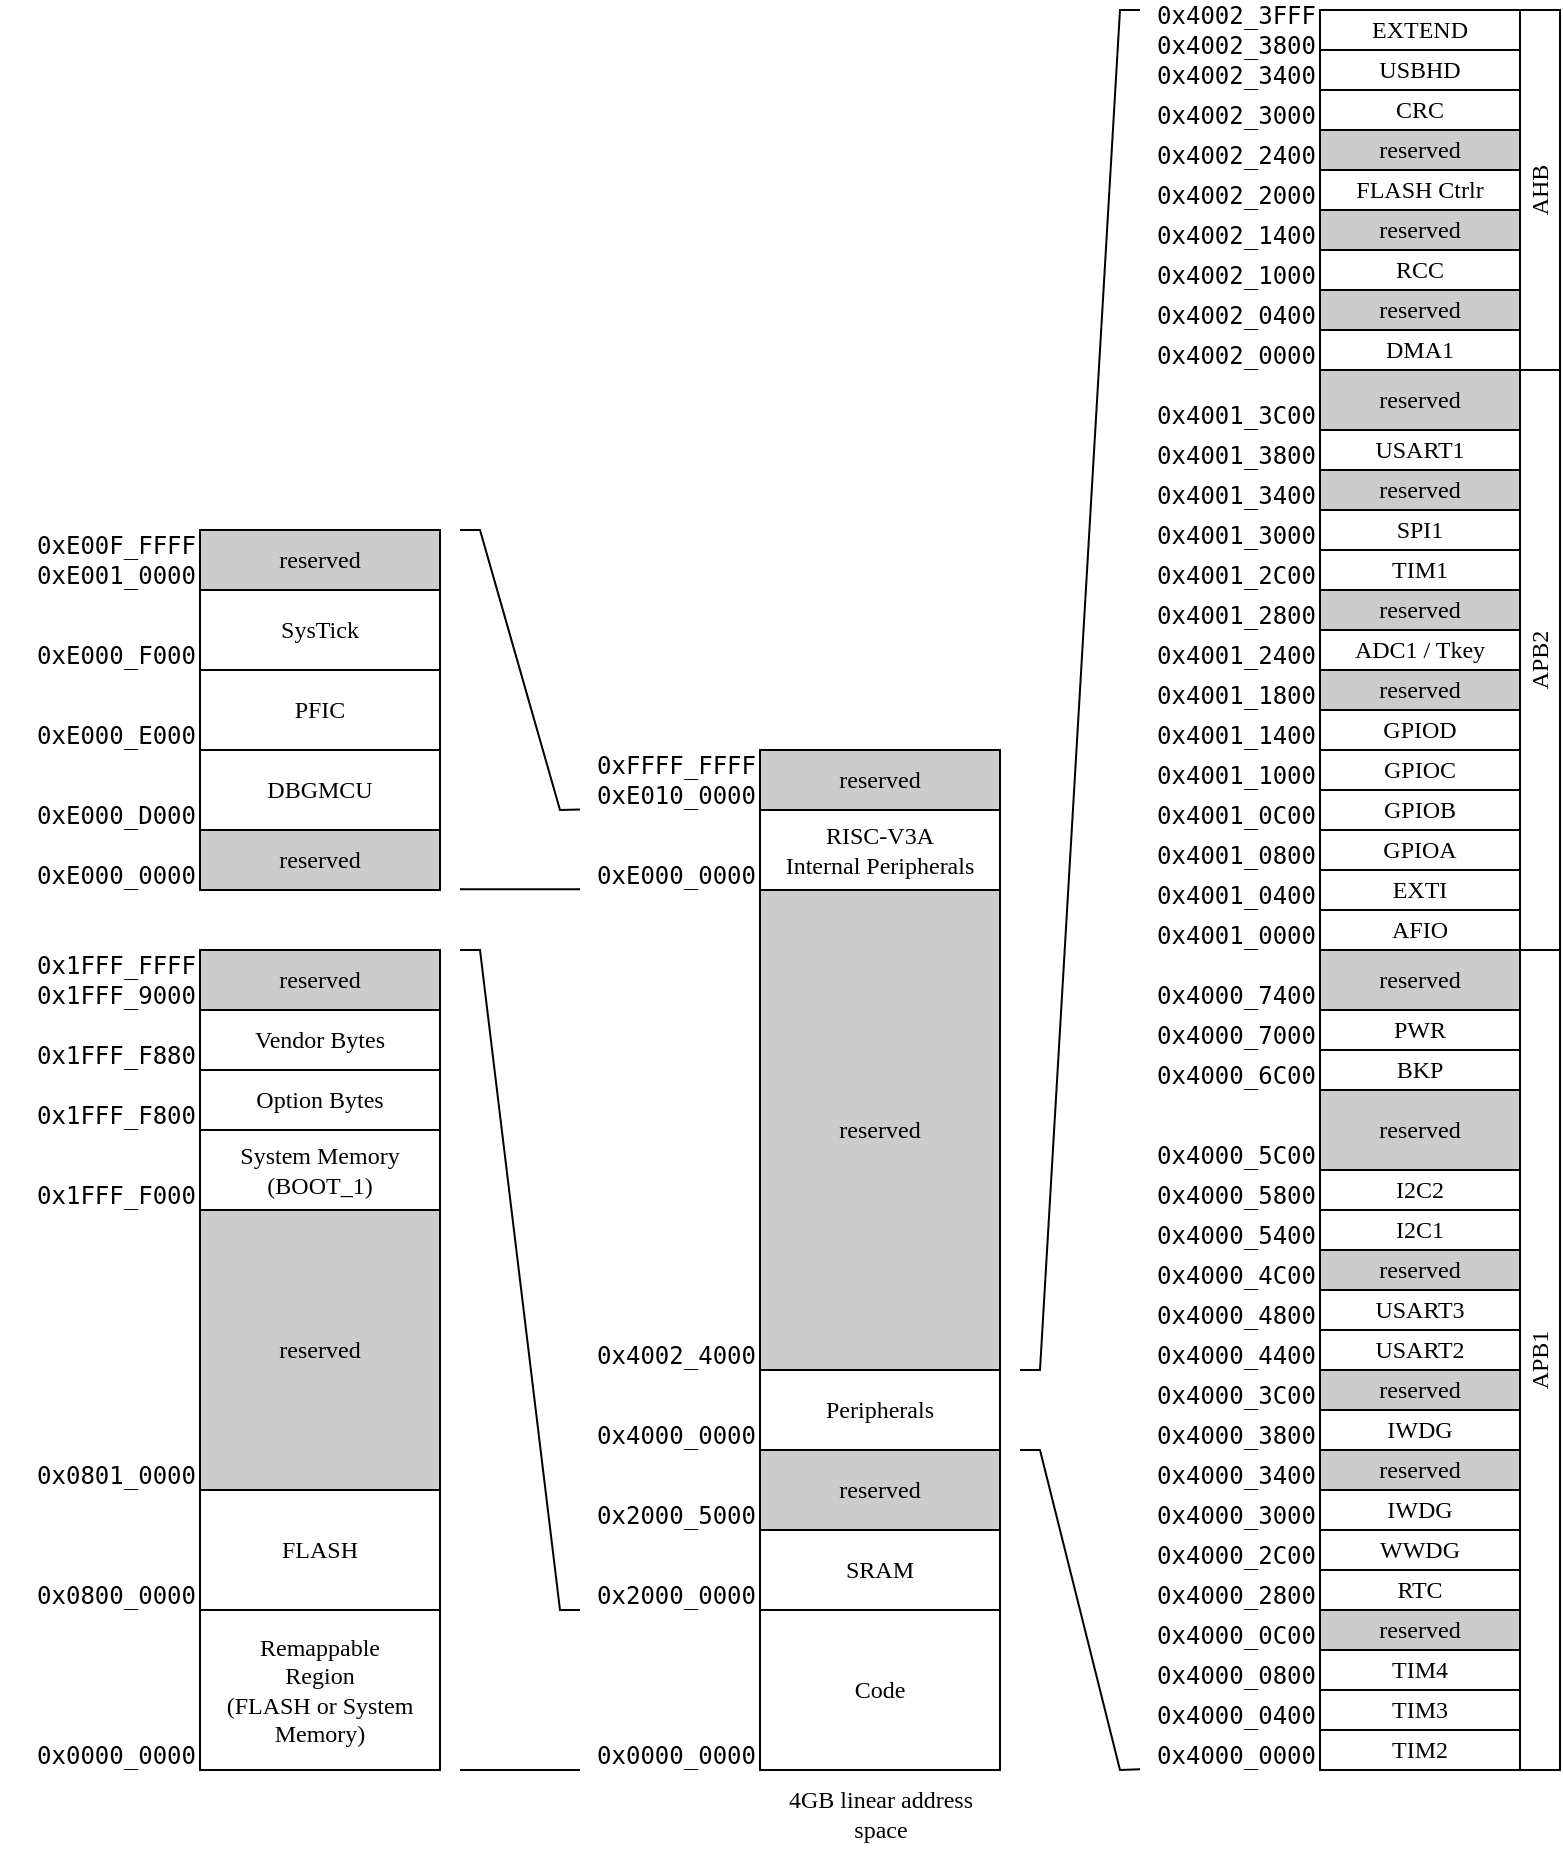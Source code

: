 <mxfile compressed="false" version="17.1.2" type="device">
  <diagram id="SYPWtV9bNcKgo8xNqcsR" name="Page-1">
    <mxGraphModel dx="981" dy="545" grid="1" gridSize="10" guides="1" tooltips="1" connect="1" arrows="1" fold="1" page="0" pageScale="1" pageWidth="850" pageHeight="1100" math="0" shadow="0">
      <root>
        <mxCell id="0" />
        <mxCell id="1" parent="0" />
        <mxCell id="Mu6dHf-Hsa63I0ykZmbI-1" value="Code" style="rounded=0;whiteSpace=wrap;html=1;fontFamily=sans-serif;" parent="1" vertex="1">
          <mxGeometry x="400" y="880" width="120" height="80" as="geometry" />
        </mxCell>
        <mxCell id="Mu6dHf-Hsa63I0ykZmbI-2" value="0x0000_0000" style="text;html=1;align=right;verticalAlign=bottom;resizable=0;points=[];autosize=1;strokeColor=none;fillColor=none;spacing=0;spacingRight=3;fontFamily=monospace;" parent="1" vertex="1">
          <mxGeometry x="300" y="940" width="100" height="20" as="geometry" />
        </mxCell>
        <mxCell id="Mu6dHf-Hsa63I0ykZmbI-3" value="0x2000_0000" style="text;html=1;align=right;verticalAlign=bottom;resizable=0;points=[];autosize=1;strokeColor=none;fillColor=none;spacing=0;spacingRight=3;fontFamily=monospace;" parent="1" vertex="1">
          <mxGeometry x="300" y="860" width="100" height="20" as="geometry" />
        </mxCell>
        <mxCell id="Mu6dHf-Hsa63I0ykZmbI-4" value="SRAM" style="rounded=0;whiteSpace=wrap;html=1;fontFamily=sans-serif;" parent="1" vertex="1">
          <mxGeometry x="400" y="840" width="120" height="40" as="geometry" />
        </mxCell>
        <mxCell id="Mu6dHf-Hsa63I0ykZmbI-6" value="reserved" style="rounded=0;whiteSpace=wrap;html=1;fillColor=#CCCCCC;fontFamily=sans-serif;" parent="1" vertex="1">
          <mxGeometry x="400" y="800" width="120" height="40" as="geometry" />
        </mxCell>
        <mxCell id="Mu6dHf-Hsa63I0ykZmbI-142" value="" style="edgeStyle=orthogonalEdgeStyle;rounded=0;orthogonalLoop=1;jettySize=auto;html=1;fontFamily=monospace;" parent="1" source="Mu6dHf-Hsa63I0ykZmbI-7" target="Mu6dHf-Hsa63I0ykZmbI-9" edge="1">
          <mxGeometry relative="1" as="geometry" />
        </mxCell>
        <mxCell id="Mu6dHf-Hsa63I0ykZmbI-7" value="Peripherals" style="rounded=0;whiteSpace=wrap;html=1;fontFamily=sans-serif;" parent="1" vertex="1">
          <mxGeometry x="400" y="760" width="120" height="40" as="geometry" />
        </mxCell>
        <mxCell id="Mu6dHf-Hsa63I0ykZmbI-8" value="0x4000_0000" style="text;html=1;align=right;verticalAlign=bottom;resizable=0;points=[];autosize=1;strokeColor=none;fillColor=none;spacing=0;spacingRight=3;fontFamily=monospace;" parent="1" vertex="1">
          <mxGeometry x="300" y="780" width="100" height="20" as="geometry" />
        </mxCell>
        <mxCell id="Mu6dHf-Hsa63I0ykZmbI-9" value="reserved" style="rounded=0;whiteSpace=wrap;html=1;fillColor=#CCCCCC;fontFamily=sans-serif;" parent="1" vertex="1">
          <mxGeometry x="400" y="520" width="120" height="240" as="geometry" />
        </mxCell>
        <mxCell id="Mu6dHf-Hsa63I0ykZmbI-10" value="&lt;div&gt;RISC-V3A&lt;/div&gt;&lt;div&gt;Internal Peripherals&lt;br&gt;&lt;/div&gt;" style="rounded=0;whiteSpace=wrap;html=1;fontFamily=sans-serif;" parent="1" vertex="1">
          <mxGeometry x="400" y="480" width="120" height="40" as="geometry" />
        </mxCell>
        <mxCell id="Mu6dHf-Hsa63I0ykZmbI-11" value="reserved" style="rounded=0;whiteSpace=wrap;html=1;fillColor=#CCCCCC;fontFamily=sans-serif;" parent="1" vertex="1">
          <mxGeometry x="400" y="450" width="120" height="30" as="geometry" />
        </mxCell>
        <mxCell id="Mu6dHf-Hsa63I0ykZmbI-12" value="0x2000_5000" style="text;html=1;align=right;verticalAlign=bottom;resizable=0;points=[];autosize=1;strokeColor=none;fillColor=none;spacing=0;spacingRight=3;fontFamily=monospace;" parent="1" vertex="1">
          <mxGeometry x="300" y="820" width="100" height="20" as="geometry" />
        </mxCell>
        <mxCell id="Mu6dHf-Hsa63I0ykZmbI-13" value="0x4002_4000" style="text;html=1;align=right;verticalAlign=bottom;resizable=0;points=[];autosize=1;strokeColor=none;fillColor=none;spacing=0;spacingRight=3;fontFamily=monospace;" parent="1" vertex="1">
          <mxGeometry x="300" y="740" width="100" height="20" as="geometry" />
        </mxCell>
        <mxCell id="Mu6dHf-Hsa63I0ykZmbI-14" value="0xE000_0000" style="text;html=1;align=right;verticalAlign=bottom;resizable=0;points=[];autosize=1;strokeColor=none;fillColor=none;spacing=0;spacingRight=3;fontFamily=monospace;" parent="1" vertex="1">
          <mxGeometry x="300" y="500" width="100" height="20" as="geometry" />
        </mxCell>
        <mxCell id="Mu6dHf-Hsa63I0ykZmbI-15" value="&lt;div&gt;0xFFFF_FFFF&lt;/div&gt;&lt;div&gt;0xE010_0000&lt;/div&gt;" style="text;html=1;align=right;verticalAlign=bottom;resizable=0;points=[];autosize=1;strokeColor=none;fillColor=none;spacing=0;spacingRight=3;fontFamily=monospace;" parent="1" vertex="1">
          <mxGeometry x="300" y="450" width="100" height="30" as="geometry" />
        </mxCell>
        <mxCell id="Mu6dHf-Hsa63I0ykZmbI-17" value="&lt;div&gt;4GB linear address&lt;/div&gt;&lt;div&gt;space&lt;br&gt;&lt;/div&gt;" style="text;html=1;align=center;verticalAlign=middle;resizable=0;points=[];autosize=1;strokeColor=none;fillColor=none;spacingTop=3;fontFamily=sans-serif;" parent="1" vertex="1">
          <mxGeometry x="400" y="960" width="120" height="40" as="geometry" />
        </mxCell>
        <mxCell id="Mu6dHf-Hsa63I0ykZmbI-18" value="&lt;div&gt;Remappable&lt;br&gt;&lt;/div&gt;&lt;div&gt;Region&lt;br&gt;&lt;/div&gt;&lt;div&gt;(FLASH or System Memory)&lt;br&gt;&lt;/div&gt;" style="rounded=0;whiteSpace=wrap;html=1;fontFamily=sans-serif;" parent="1" vertex="1">
          <mxGeometry x="120" y="880" width="120" height="80" as="geometry" />
        </mxCell>
        <mxCell id="Mu6dHf-Hsa63I0ykZmbI-19" value="0x0000_0000" style="text;html=1;align=right;verticalAlign=bottom;resizable=0;points=[];autosize=1;strokeColor=none;fillColor=none;spacing=0;spacingRight=3;fontFamily=monospace;" parent="1" vertex="1">
          <mxGeometry x="20" y="940" width="100" height="20" as="geometry" />
        </mxCell>
        <mxCell id="Mu6dHf-Hsa63I0ykZmbI-20" value="" style="endArrow=none;html=1;rounded=0;fontFamily=sans-serif;" parent="1" edge="1">
          <mxGeometry width="50" height="50" relative="1" as="geometry">
            <mxPoint x="250" y="960" as="sourcePoint" />
            <mxPoint x="310" y="960" as="targetPoint" />
          </mxGeometry>
        </mxCell>
        <mxCell id="Mu6dHf-Hsa63I0ykZmbI-21" value="" style="endArrow=none;html=1;rounded=0;fontFamily=sans-serif;" parent="1" edge="1">
          <mxGeometry width="50" height="50" relative="1" as="geometry">
            <mxPoint x="250" y="550" as="sourcePoint" />
            <mxPoint x="310" y="880" as="targetPoint" />
            <Array as="points">
              <mxPoint x="260" y="550" />
              <mxPoint x="300" y="880" />
            </Array>
          </mxGeometry>
        </mxCell>
        <mxCell id="Mu6dHf-Hsa63I0ykZmbI-22" value="FLASH" style="rounded=0;whiteSpace=wrap;html=1;fontFamily=sans-serif;" parent="1" vertex="1">
          <mxGeometry x="120" y="820" width="120" height="60" as="geometry" />
        </mxCell>
        <mxCell id="Mu6dHf-Hsa63I0ykZmbI-23" value="0x0800_0000" style="text;html=1;align=right;verticalAlign=bottom;resizable=0;points=[];autosize=1;strokeColor=none;fillColor=none;spacing=0;spacingRight=3;fontFamily=monospace;" parent="1" vertex="1">
          <mxGeometry x="20" y="860" width="100" height="20" as="geometry" />
        </mxCell>
        <mxCell id="Mu6dHf-Hsa63I0ykZmbI-24" value="0x0801_0000" style="text;html=1;align=right;verticalAlign=bottom;resizable=0;points=[];autosize=1;strokeColor=none;fillColor=none;spacing=0;spacingRight=3;fontFamily=monospace;" parent="1" vertex="1">
          <mxGeometry x="20" y="800" width="100" height="20" as="geometry" />
        </mxCell>
        <mxCell id="Mu6dHf-Hsa63I0ykZmbI-26" value="reserved" style="rounded=0;whiteSpace=wrap;html=1;fillColor=#CCCCCC;fontFamily=sans-serif;" parent="1" vertex="1">
          <mxGeometry x="120" y="680" width="120" height="140" as="geometry" />
        </mxCell>
        <mxCell id="Mu6dHf-Hsa63I0ykZmbI-27" value="&lt;div&gt;System Memory&lt;/div&gt;&lt;div&gt;(BOOT_1)&lt;br&gt;&lt;/div&gt;" style="rounded=0;whiteSpace=wrap;html=1;fontFamily=sans-serif;" parent="1" vertex="1">
          <mxGeometry x="120" y="640" width="120" height="40" as="geometry" />
        </mxCell>
        <mxCell id="Mu6dHf-Hsa63I0ykZmbI-28" value="0x1FFF_F000" style="text;html=1;align=right;verticalAlign=bottom;resizable=0;points=[];autosize=1;strokeColor=none;fillColor=none;spacing=0;spacingRight=3;fontFamily=monospace;" parent="1" vertex="1">
          <mxGeometry x="20" y="660" width="100" height="20" as="geometry" />
        </mxCell>
        <mxCell id="Mu6dHf-Hsa63I0ykZmbI-29" value="Option Bytes" style="rounded=0;whiteSpace=wrap;html=1;fontFamily=sans-serif;" parent="1" vertex="1">
          <mxGeometry x="120" y="610" width="120" height="30" as="geometry" />
        </mxCell>
        <mxCell id="Mu6dHf-Hsa63I0ykZmbI-30" value="0x1FFF_F800" style="text;html=1;align=right;verticalAlign=bottom;resizable=0;points=[];autosize=1;strokeColor=none;fillColor=none;spacing=0;spacingRight=3;fontFamily=monospace;" parent="1" vertex="1">
          <mxGeometry x="20" y="620" width="100" height="20" as="geometry" />
        </mxCell>
        <mxCell id="Mu6dHf-Hsa63I0ykZmbI-31" value="Vendor Bytes" style="rounded=0;whiteSpace=wrap;html=1;fontFamily=sans-serif;" parent="1" vertex="1">
          <mxGeometry x="120" y="580" width="120" height="30" as="geometry" />
        </mxCell>
        <mxCell id="Mu6dHf-Hsa63I0ykZmbI-32" value="0x1FFF_F880" style="text;html=1;align=right;verticalAlign=bottom;resizable=0;points=[];autosize=1;strokeColor=none;fillColor=none;spacing=0;spacingRight=3;fontFamily=monospace;" parent="1" vertex="1">
          <mxGeometry x="20" y="590" width="100" height="20" as="geometry" />
        </mxCell>
        <mxCell id="Mu6dHf-Hsa63I0ykZmbI-33" value="reserved" style="rounded=0;whiteSpace=wrap;html=1;fillColor=#CCCCCC;fontFamily=sans-serif;" parent="1" vertex="1">
          <mxGeometry x="120" y="550" width="120" height="30" as="geometry" />
        </mxCell>
        <mxCell id="Mu6dHf-Hsa63I0ykZmbI-34" value="&lt;div&gt;0x1FFF_FFFF&lt;/div&gt;&lt;div&gt;0x1FFF_9000&lt;/div&gt;" style="text;html=1;align=right;verticalAlign=bottom;resizable=0;points=[];autosize=1;strokeColor=none;fillColor=none;spacing=0;spacingRight=3;fontFamily=monospace;" parent="1" vertex="1">
          <mxGeometry x="20" y="550" width="100" height="30" as="geometry" />
        </mxCell>
        <mxCell id="Mu6dHf-Hsa63I0ykZmbI-36" value="TIM2" style="rounded=0;whiteSpace=wrap;html=1;fontFamily=sans-serif;" parent="1" vertex="1">
          <mxGeometry x="680" y="940" width="100" height="20" as="geometry" />
        </mxCell>
        <mxCell id="Mu6dHf-Hsa63I0ykZmbI-37" value="&lt;div&gt;0x4000_0000&lt;/div&gt;" style="text;html=1;align=right;verticalAlign=bottom;resizable=0;points=[];autosize=1;strokeColor=none;fillColor=none;spacing=0;spacingRight=3;fontFamily=monospace;" parent="1" vertex="1">
          <mxGeometry x="590" y="940" width="90" height="20" as="geometry" />
        </mxCell>
        <mxCell id="Mu6dHf-Hsa63I0ykZmbI-38" value="TIM3" style="rounded=0;whiteSpace=wrap;html=1;fontFamily=sans-serif;" parent="1" vertex="1">
          <mxGeometry x="680" y="920" width="100" height="20" as="geometry" />
        </mxCell>
        <mxCell id="Mu6dHf-Hsa63I0ykZmbI-39" value="&lt;div&gt;0x4000_0400&lt;/div&gt;" style="text;html=1;align=right;verticalAlign=bottom;resizable=0;points=[];autosize=1;strokeColor=none;fillColor=none;spacing=0;spacingRight=3;fontFamily=monospace;" parent="1" vertex="1">
          <mxGeometry x="590" y="920" width="90" height="20" as="geometry" />
        </mxCell>
        <mxCell id="Mu6dHf-Hsa63I0ykZmbI-40" value="TIM4" style="rounded=0;whiteSpace=wrap;html=1;fontFamily=sans-serif;" parent="1" vertex="1">
          <mxGeometry x="680" y="900" width="100" height="20" as="geometry" />
        </mxCell>
        <mxCell id="Mu6dHf-Hsa63I0ykZmbI-41" value="&lt;div&gt;0x4000_0800&lt;/div&gt;" style="text;html=1;align=right;verticalAlign=bottom;resizable=0;points=[];autosize=1;strokeColor=none;fillColor=none;spacing=0;spacingRight=3;fontFamily=monospace;" parent="1" vertex="1">
          <mxGeometry x="590" y="900" width="90" height="20" as="geometry" />
        </mxCell>
        <mxCell id="Mu6dHf-Hsa63I0ykZmbI-42" value="APB1" style="rounded=0;whiteSpace=wrap;html=1;fillColor=#FFFFFF;horizontal=0;fontFamily=sans-serif;" parent="1" vertex="1">
          <mxGeometry x="780" y="550" width="20" height="410" as="geometry" />
        </mxCell>
        <mxCell id="Mu6dHf-Hsa63I0ykZmbI-43" value="reserved" style="rounded=0;whiteSpace=wrap;html=1;fillColor=#CCCCCC;fontFamily=sans-serif;" parent="1" vertex="1">
          <mxGeometry x="680" y="880" width="100" height="20" as="geometry" />
        </mxCell>
        <mxCell id="Mu6dHf-Hsa63I0ykZmbI-44" value="&lt;div&gt;0x4000_0C00&lt;/div&gt;" style="text;html=1;align=right;verticalAlign=bottom;resizable=0;points=[];autosize=1;strokeColor=none;fillColor=none;spacing=0;spacingRight=3;fontFamily=monospace;" parent="1" vertex="1">
          <mxGeometry x="580" y="880" width="100" height="20" as="geometry" />
        </mxCell>
        <mxCell id="Mu6dHf-Hsa63I0ykZmbI-46" value="RTC" style="rounded=0;whiteSpace=wrap;html=1;fontFamily=sans-serif;" parent="1" vertex="1">
          <mxGeometry x="680" y="860" width="100" height="20" as="geometry" />
        </mxCell>
        <mxCell id="Mu6dHf-Hsa63I0ykZmbI-47" value="&lt;div&gt;0x4000_2800&lt;/div&gt;" style="text;html=1;align=right;verticalAlign=bottom;resizable=0;points=[];autosize=1;strokeColor=none;fillColor=none;spacing=0;spacingRight=3;fontFamily=monospace;" parent="1" vertex="1">
          <mxGeometry x="590" y="860" width="90" height="20" as="geometry" />
        </mxCell>
        <mxCell id="Mu6dHf-Hsa63I0ykZmbI-48" value="WWDG" style="rounded=0;whiteSpace=wrap;html=1;fontFamily=sans-serif;" parent="1" vertex="1">
          <mxGeometry x="680" y="840" width="100" height="20" as="geometry" />
        </mxCell>
        <mxCell id="Mu6dHf-Hsa63I0ykZmbI-49" value="&lt;div&gt;0x4000_2C00&lt;/div&gt;" style="text;html=1;align=right;verticalAlign=bottom;resizable=0;points=[];autosize=1;strokeColor=none;fillColor=none;spacing=0;spacingRight=3;fontFamily=monospace;" parent="1" vertex="1">
          <mxGeometry x="580" y="840" width="100" height="20" as="geometry" />
        </mxCell>
        <mxCell id="Mu6dHf-Hsa63I0ykZmbI-50" value="IWDG" style="rounded=0;whiteSpace=wrap;html=1;fontFamily=sans-serif;" parent="1" vertex="1">
          <mxGeometry x="680" y="820" width="100" height="20" as="geometry" />
        </mxCell>
        <mxCell id="Mu6dHf-Hsa63I0ykZmbI-51" value="&lt;div&gt;0x4000_3000&lt;/div&gt;" style="text;html=1;align=right;verticalAlign=bottom;resizable=0;points=[];autosize=1;strokeColor=none;fillColor=none;spacing=0;spacingRight=3;fontFamily=monospace;" parent="1" vertex="1">
          <mxGeometry x="590" y="820" width="90" height="20" as="geometry" />
        </mxCell>
        <mxCell id="Mu6dHf-Hsa63I0ykZmbI-52" value="reserved" style="rounded=0;whiteSpace=wrap;html=1;fillColor=#CCCCCC;fontFamily=sans-serif;" parent="1" vertex="1">
          <mxGeometry x="680" y="800" width="100" height="20" as="geometry" />
        </mxCell>
        <mxCell id="Mu6dHf-Hsa63I0ykZmbI-53" value="&lt;div&gt;0x4000_3400&lt;/div&gt;" style="text;html=1;align=right;verticalAlign=bottom;resizable=0;points=[];autosize=1;strokeColor=none;fillColor=none;spacing=0;spacingRight=3;fontFamily=monospace;" parent="1" vertex="1">
          <mxGeometry x="590" y="800" width="90" height="20" as="geometry" />
        </mxCell>
        <mxCell id="Mu6dHf-Hsa63I0ykZmbI-54" value="IWDG" style="rounded=0;whiteSpace=wrap;html=1;fontFamily=sans-serif;" parent="1" vertex="1">
          <mxGeometry x="680" y="780" width="100" height="20" as="geometry" />
        </mxCell>
        <mxCell id="Mu6dHf-Hsa63I0ykZmbI-55" value="&lt;div&gt;0x4000_3800&lt;/div&gt;" style="text;html=1;align=right;verticalAlign=bottom;resizable=0;points=[];autosize=1;strokeColor=none;fillColor=none;spacing=0;spacingRight=3;fontFamily=monospace;" parent="1" vertex="1">
          <mxGeometry x="590" y="780" width="90" height="20" as="geometry" />
        </mxCell>
        <mxCell id="Mu6dHf-Hsa63I0ykZmbI-56" value="reserved" style="rounded=0;whiteSpace=wrap;html=1;fillColor=#CCCCCC;fontFamily=sans-serif;" parent="1" vertex="1">
          <mxGeometry x="680" y="760" width="100" height="20" as="geometry" />
        </mxCell>
        <mxCell id="Mu6dHf-Hsa63I0ykZmbI-57" value="&lt;div&gt;0x4000_3C00&lt;/div&gt;" style="text;html=1;align=right;verticalAlign=bottom;resizable=0;points=[];autosize=1;strokeColor=none;fillColor=none;spacing=0;spacingRight=3;fontFamily=monospace;" parent="1" vertex="1">
          <mxGeometry x="580" y="760" width="100" height="20" as="geometry" />
        </mxCell>
        <mxCell id="Mu6dHf-Hsa63I0ykZmbI-58" value="USART2" style="rounded=0;whiteSpace=wrap;html=1;fontFamily=sans-serif;" parent="1" vertex="1">
          <mxGeometry x="680" y="740" width="100" height="20" as="geometry" />
        </mxCell>
        <mxCell id="Mu6dHf-Hsa63I0ykZmbI-59" value="&lt;div&gt;0x4000_4400&lt;/div&gt;" style="text;html=1;align=right;verticalAlign=bottom;resizable=0;points=[];autosize=1;strokeColor=none;fillColor=none;spacing=0;spacingRight=3;fontFamily=monospace;" parent="1" vertex="1">
          <mxGeometry x="590" y="740" width="90" height="20" as="geometry" />
        </mxCell>
        <mxCell id="Mu6dHf-Hsa63I0ykZmbI-60" value="USART3" style="rounded=0;whiteSpace=wrap;html=1;fontFamily=sans-serif;" parent="1" vertex="1">
          <mxGeometry x="680" y="720" width="100" height="20" as="geometry" />
        </mxCell>
        <mxCell id="Mu6dHf-Hsa63I0ykZmbI-61" value="&lt;div&gt;0x4000_4800&lt;/div&gt;" style="text;html=1;align=right;verticalAlign=bottom;resizable=0;points=[];autosize=1;strokeColor=none;fillColor=none;spacing=0;spacingRight=3;fontFamily=monospace;" parent="1" vertex="1">
          <mxGeometry x="590" y="720" width="90" height="20" as="geometry" />
        </mxCell>
        <mxCell id="Mu6dHf-Hsa63I0ykZmbI-64" value="reserved" style="rounded=0;whiteSpace=wrap;html=1;fillColor=#CCCCCC;fontFamily=sans-serif;" parent="1" vertex="1">
          <mxGeometry x="680" y="700" width="100" height="20" as="geometry" />
        </mxCell>
        <mxCell id="Mu6dHf-Hsa63I0ykZmbI-65" value="&lt;div&gt;0x4000_4C00&lt;/div&gt;" style="text;html=1;align=right;verticalAlign=bottom;resizable=0;points=[];autosize=1;strokeColor=none;fillColor=none;spacing=0;spacingRight=3;fontFamily=monospace;" parent="1" vertex="1">
          <mxGeometry x="580" y="700" width="100" height="20" as="geometry" />
        </mxCell>
        <mxCell id="Mu6dHf-Hsa63I0ykZmbI-68" value="I2C1" style="rounded=0;whiteSpace=wrap;html=1;fontFamily=sans-serif;" parent="1" vertex="1">
          <mxGeometry x="680" y="680" width="100" height="20" as="geometry" />
        </mxCell>
        <mxCell id="Mu6dHf-Hsa63I0ykZmbI-69" value="&lt;div&gt;0x4000_5400&lt;/div&gt;" style="text;html=1;align=right;verticalAlign=bottom;resizable=0;points=[];autosize=1;strokeColor=none;fillColor=none;spacing=0;spacingRight=3;fontFamily=monospace;" parent="1" vertex="1">
          <mxGeometry x="590" y="680" width="90" height="20" as="geometry" />
        </mxCell>
        <mxCell id="Mu6dHf-Hsa63I0ykZmbI-70" value="I2C2" style="rounded=0;whiteSpace=wrap;html=1;fontFamily=sans-serif;" parent="1" vertex="1">
          <mxGeometry x="680" y="660" width="100" height="20" as="geometry" />
        </mxCell>
        <mxCell id="Mu6dHf-Hsa63I0ykZmbI-71" value="&lt;div&gt;0x4000_5800&lt;/div&gt;" style="text;html=1;align=right;verticalAlign=bottom;resizable=0;points=[];autosize=1;strokeColor=none;fillColor=none;spacing=0;spacingRight=3;fontFamily=monospace;" parent="1" vertex="1">
          <mxGeometry x="590" y="660" width="90" height="20" as="geometry" />
        </mxCell>
        <mxCell id="Mu6dHf-Hsa63I0ykZmbI-72" value="reserved" style="rounded=0;whiteSpace=wrap;html=1;fillColor=#CCCCCC;fontFamily=sans-serif;" parent="1" vertex="1">
          <mxGeometry x="680" y="620" width="100" height="40" as="geometry" />
        </mxCell>
        <mxCell id="Mu6dHf-Hsa63I0ykZmbI-73" value="&lt;div&gt;0x4000_5C00&lt;/div&gt;" style="text;html=1;align=right;verticalAlign=bottom;resizable=0;points=[];autosize=1;strokeColor=none;fillColor=none;spacing=0;spacingRight=3;fontFamily=monospace;" parent="1" vertex="1">
          <mxGeometry x="580" y="640" width="100" height="20" as="geometry" />
        </mxCell>
        <mxCell id="Mu6dHf-Hsa63I0ykZmbI-74" value="BKP" style="rounded=0;whiteSpace=wrap;html=1;fontFamily=sans-serif;" parent="1" vertex="1">
          <mxGeometry x="680" y="600" width="100" height="20" as="geometry" />
        </mxCell>
        <mxCell id="Mu6dHf-Hsa63I0ykZmbI-75" value="&lt;div&gt;0x4000_6C00&lt;/div&gt;" style="text;html=1;align=right;verticalAlign=bottom;resizable=0;points=[];autosize=1;strokeColor=none;fillColor=none;spacing=0;spacingRight=3;fontFamily=monospace;" parent="1" vertex="1">
          <mxGeometry x="580" y="600" width="100" height="20" as="geometry" />
        </mxCell>
        <mxCell id="Mu6dHf-Hsa63I0ykZmbI-78" value="PWR" style="rounded=0;whiteSpace=wrap;html=1;fontFamily=sans-serif;" parent="1" vertex="1">
          <mxGeometry x="680" y="580" width="100" height="20" as="geometry" />
        </mxCell>
        <mxCell id="Mu6dHf-Hsa63I0ykZmbI-79" value="&lt;div&gt;0x4000_7000&lt;/div&gt;" style="text;html=1;align=right;verticalAlign=bottom;resizable=0;points=[];autosize=1;strokeColor=none;fillColor=none;spacing=0;spacingRight=3;fontFamily=monospace;" parent="1" vertex="1">
          <mxGeometry x="590" y="580" width="90" height="20" as="geometry" />
        </mxCell>
        <mxCell id="Mu6dHf-Hsa63I0ykZmbI-80" value="reserved" style="rounded=0;whiteSpace=wrap;html=1;fillColor=#CCCCCC;fontFamily=sans-serif;" parent="1" vertex="1">
          <mxGeometry x="680" y="550" width="100" height="30" as="geometry" />
        </mxCell>
        <mxCell id="Mu6dHf-Hsa63I0ykZmbI-81" value="&lt;div&gt;&lt;br&gt;&lt;/div&gt;&lt;div&gt;0x4000_7400&lt;/div&gt;" style="text;html=1;align=right;verticalAlign=bottom;resizable=0;points=[];autosize=1;strokeColor=none;fillColor=none;spacing=0;spacingRight=3;fontFamily=monospace;" parent="1" vertex="1">
          <mxGeometry x="590" y="550" width="90" height="30" as="geometry" />
        </mxCell>
        <mxCell id="Mu6dHf-Hsa63I0ykZmbI-82" value="APB2" style="rounded=0;whiteSpace=wrap;html=1;fillColor=#FFFFFF;horizontal=0;fontFamily=sans-serif;" parent="1" vertex="1">
          <mxGeometry x="780" y="260" width="20" height="290" as="geometry" />
        </mxCell>
        <mxCell id="Mu6dHf-Hsa63I0ykZmbI-83" value="&lt;div&gt;0x4001_0000&lt;/div&gt;" style="text;html=1;align=right;verticalAlign=bottom;resizable=0;points=[];autosize=1;strokeColor=none;fillColor=none;spacing=0;spacingRight=3;fontFamily=monospace;" parent="1" vertex="1">
          <mxGeometry x="590" y="530" width="90" height="20" as="geometry" />
        </mxCell>
        <mxCell id="Mu6dHf-Hsa63I0ykZmbI-84" value="AFIO" style="rounded=0;whiteSpace=wrap;html=1;fontFamily=sans-serif;" parent="1" vertex="1">
          <mxGeometry x="680" y="530" width="100" height="20" as="geometry" />
        </mxCell>
        <mxCell id="Mu6dHf-Hsa63I0ykZmbI-85" value="&lt;div&gt;0x4001_0400&lt;/div&gt;" style="text;html=1;align=right;verticalAlign=bottom;resizable=0;points=[];autosize=1;strokeColor=none;fillColor=none;spacing=0;spacingRight=3;fontFamily=monospace;" parent="1" vertex="1">
          <mxGeometry x="590" y="510" width="90" height="20" as="geometry" />
        </mxCell>
        <mxCell id="Mu6dHf-Hsa63I0ykZmbI-86" value="EXTI" style="rounded=0;whiteSpace=wrap;html=1;fontFamily=sans-serif;" parent="1" vertex="1">
          <mxGeometry x="680" y="510" width="100" height="20" as="geometry" />
        </mxCell>
        <mxCell id="Mu6dHf-Hsa63I0ykZmbI-87" value="&lt;div&gt;0x4001_0800&lt;/div&gt;" style="text;html=1;align=right;verticalAlign=bottom;resizable=0;points=[];autosize=1;strokeColor=none;fillColor=none;spacing=0;spacingRight=3;fontFamily=monospace;" parent="1" vertex="1">
          <mxGeometry x="590" y="490" width="90" height="20" as="geometry" />
        </mxCell>
        <mxCell id="Mu6dHf-Hsa63I0ykZmbI-88" value="GPIOA" style="rounded=0;whiteSpace=wrap;html=1;fontFamily=sans-serif;" parent="1" vertex="1">
          <mxGeometry x="680" y="490" width="100" height="20" as="geometry" />
        </mxCell>
        <mxCell id="Mu6dHf-Hsa63I0ykZmbI-89" value="&lt;div&gt;0x4001_0C00&lt;/div&gt;" style="text;html=1;align=right;verticalAlign=bottom;resizable=0;points=[];autosize=1;strokeColor=none;fillColor=none;spacing=0;spacingRight=3;fontFamily=monospace;" parent="1" vertex="1">
          <mxGeometry x="580" y="470" width="100" height="20" as="geometry" />
        </mxCell>
        <mxCell id="Mu6dHf-Hsa63I0ykZmbI-90" value="GPIOB" style="rounded=0;whiteSpace=wrap;html=1;fontFamily=sans-serif;" parent="1" vertex="1">
          <mxGeometry x="680" y="470" width="100" height="20" as="geometry" />
        </mxCell>
        <mxCell id="Mu6dHf-Hsa63I0ykZmbI-91" value="&lt;div&gt;0x4001_1000&lt;/div&gt;" style="text;html=1;align=right;verticalAlign=bottom;resizable=0;points=[];autosize=1;strokeColor=none;fillColor=none;spacing=0;spacingRight=3;fontFamily=monospace;" parent="1" vertex="1">
          <mxGeometry x="590" y="450" width="90" height="20" as="geometry" />
        </mxCell>
        <mxCell id="Mu6dHf-Hsa63I0ykZmbI-92" value="GPIOC" style="rounded=0;whiteSpace=wrap;html=1;fontFamily=sans-serif;" parent="1" vertex="1">
          <mxGeometry x="680" y="450" width="100" height="20" as="geometry" />
        </mxCell>
        <mxCell id="Mu6dHf-Hsa63I0ykZmbI-93" value="&lt;div&gt;0x4001_1400&lt;/div&gt;" style="text;html=1;align=right;verticalAlign=bottom;resizable=0;points=[];autosize=1;strokeColor=none;fillColor=none;spacing=0;spacingRight=3;fontFamily=monospace;" parent="1" vertex="1">
          <mxGeometry x="590" y="430" width="90" height="20" as="geometry" />
        </mxCell>
        <mxCell id="Mu6dHf-Hsa63I0ykZmbI-94" value="GPIOD" style="rounded=0;whiteSpace=wrap;html=1;fontFamily=sans-serif;" parent="1" vertex="1">
          <mxGeometry x="680" y="430" width="100" height="20" as="geometry" />
        </mxCell>
        <mxCell id="Mu6dHf-Hsa63I0ykZmbI-95" value="reserved" style="rounded=0;whiteSpace=wrap;html=1;fillColor=#CCCCCC;fontFamily=sans-serif;" parent="1" vertex="1">
          <mxGeometry x="680" y="410" width="100" height="20" as="geometry" />
        </mxCell>
        <mxCell id="Mu6dHf-Hsa63I0ykZmbI-96" value="&lt;div&gt;0x4001_1800&lt;/div&gt;" style="text;html=1;align=right;verticalAlign=bottom;resizable=0;points=[];autosize=1;strokeColor=none;fillColor=none;spacing=0;spacingRight=3;fontFamily=monospace;" parent="1" vertex="1">
          <mxGeometry x="590" y="410" width="90" height="20" as="geometry" />
        </mxCell>
        <mxCell id="Mu6dHf-Hsa63I0ykZmbI-99" value="&lt;div&gt;0x4001_2400&lt;/div&gt;" style="text;html=1;align=right;verticalAlign=bottom;resizable=0;points=[];autosize=1;strokeColor=none;fillColor=none;spacing=0;spacingRight=3;fontFamily=monospace;" parent="1" vertex="1">
          <mxGeometry x="590" y="390" width="90" height="20" as="geometry" />
        </mxCell>
        <mxCell id="Mu6dHf-Hsa63I0ykZmbI-100" value="ADC1 / Tkey" style="rounded=0;whiteSpace=wrap;html=1;fontFamily=sans-serif;" parent="1" vertex="1">
          <mxGeometry x="680" y="390" width="100" height="20" as="geometry" />
        </mxCell>
        <mxCell id="Mu6dHf-Hsa63I0ykZmbI-103" value="reserved" style="rounded=0;whiteSpace=wrap;html=1;fillColor=#CCCCCC;fontFamily=sans-serif;" parent="1" vertex="1">
          <mxGeometry x="680" y="370" width="100" height="20" as="geometry" />
        </mxCell>
        <mxCell id="Mu6dHf-Hsa63I0ykZmbI-104" value="&lt;div&gt;0x4001_2800&lt;/div&gt;" style="text;html=1;align=right;verticalAlign=bottom;resizable=0;points=[];autosize=1;strokeColor=none;fillColor=none;spacing=0;spacingRight=3;fontFamily=monospace;" parent="1" vertex="1">
          <mxGeometry x="590" y="370" width="90" height="20" as="geometry" />
        </mxCell>
        <mxCell id="Mu6dHf-Hsa63I0ykZmbI-105" value="&lt;div&gt;0x4001_2C00&lt;/div&gt;" style="text;html=1;align=right;verticalAlign=bottom;resizable=0;points=[];autosize=1;strokeColor=none;fillColor=none;spacing=0;spacingRight=3;fontFamily=monospace;" parent="1" vertex="1">
          <mxGeometry x="580" y="350" width="100" height="20" as="geometry" />
        </mxCell>
        <mxCell id="Mu6dHf-Hsa63I0ykZmbI-106" value="TIM1" style="rounded=0;whiteSpace=wrap;html=1;fontFamily=sans-serif;" parent="1" vertex="1">
          <mxGeometry x="680" y="350" width="100" height="20" as="geometry" />
        </mxCell>
        <mxCell id="Mu6dHf-Hsa63I0ykZmbI-107" value="&lt;div&gt;0x4001_3000&lt;/div&gt;" style="text;html=1;align=right;verticalAlign=bottom;resizable=0;points=[];autosize=1;strokeColor=none;fillColor=none;spacing=0;spacingRight=3;fontFamily=monospace;" parent="1" vertex="1">
          <mxGeometry x="590" y="330" width="90" height="20" as="geometry" />
        </mxCell>
        <mxCell id="Mu6dHf-Hsa63I0ykZmbI-108" value="SPI1" style="rounded=0;whiteSpace=wrap;html=1;fontFamily=sans-serif;" parent="1" vertex="1">
          <mxGeometry x="680" y="330" width="100" height="20" as="geometry" />
        </mxCell>
        <mxCell id="Mu6dHf-Hsa63I0ykZmbI-109" value="reserved" style="rounded=0;whiteSpace=wrap;html=1;fillColor=#CCCCCC;fontFamily=sans-serif;" parent="1" vertex="1">
          <mxGeometry x="680" y="310" width="100" height="20" as="geometry" />
        </mxCell>
        <mxCell id="Mu6dHf-Hsa63I0ykZmbI-110" value="&lt;div&gt;0x4001_3400&lt;/div&gt;" style="text;html=1;align=right;verticalAlign=bottom;resizable=0;points=[];autosize=1;strokeColor=none;fillColor=none;spacing=0;spacingRight=3;fontFamily=monospace;" parent="1" vertex="1">
          <mxGeometry x="590" y="310" width="90" height="20" as="geometry" />
        </mxCell>
        <mxCell id="Mu6dHf-Hsa63I0ykZmbI-111" value="&lt;div&gt;0x4001_3800&lt;/div&gt;" style="text;html=1;align=right;verticalAlign=bottom;resizable=0;points=[];autosize=1;strokeColor=none;fillColor=none;spacing=0;spacingRight=3;fontFamily=monospace;" parent="1" vertex="1">
          <mxGeometry x="590" y="290" width="90" height="20" as="geometry" />
        </mxCell>
        <mxCell id="Mu6dHf-Hsa63I0ykZmbI-112" value="USART1" style="rounded=0;whiteSpace=wrap;html=1;fontFamily=sans-serif;" parent="1" vertex="1">
          <mxGeometry x="680" y="290" width="100" height="20" as="geometry" />
        </mxCell>
        <mxCell id="Mu6dHf-Hsa63I0ykZmbI-113" value="reserved" style="rounded=0;whiteSpace=wrap;html=1;fillColor=#CCCCCC;fontFamily=sans-serif;" parent="1" vertex="1">
          <mxGeometry x="680" y="260" width="100" height="30" as="geometry" />
        </mxCell>
        <mxCell id="Mu6dHf-Hsa63I0ykZmbI-114" value="&lt;div&gt;0x4001_3C00&lt;/div&gt;" style="text;html=1;align=right;verticalAlign=bottom;resizable=0;points=[];autosize=1;strokeColor=none;fillColor=none;spacing=0;spacingRight=3;fontFamily=monospace;" parent="1" vertex="1">
          <mxGeometry x="580" y="270" width="100" height="20" as="geometry" />
        </mxCell>
        <mxCell id="Mu6dHf-Hsa63I0ykZmbI-115" value="AHB" style="rounded=0;whiteSpace=wrap;html=1;fillColor=#FFFFFF;horizontal=0;fontFamily=sans-serif;" parent="1" vertex="1">
          <mxGeometry x="780" y="80" width="20" height="180" as="geometry" />
        </mxCell>
        <mxCell id="Mu6dHf-Hsa63I0ykZmbI-116" value="&lt;div&gt;0x4002_0000&lt;/div&gt;" style="text;html=1;align=right;verticalAlign=bottom;resizable=0;points=[];autosize=1;strokeColor=none;fillColor=none;spacing=0;spacingRight=3;fontFamily=monospace;" parent="1" vertex="1">
          <mxGeometry x="590" y="240" width="90" height="20" as="geometry" />
        </mxCell>
        <mxCell id="Mu6dHf-Hsa63I0ykZmbI-117" value="DMA1" style="rounded=0;whiteSpace=wrap;html=1;fontFamily=sans-serif;" parent="1" vertex="1">
          <mxGeometry x="680" y="240" width="100" height="20" as="geometry" />
        </mxCell>
        <mxCell id="Mu6dHf-Hsa63I0ykZmbI-118" value="reserved" style="rounded=0;whiteSpace=wrap;html=1;fillColor=#CCCCCC;fontFamily=sans-serif;" parent="1" vertex="1">
          <mxGeometry x="680" y="220" width="100" height="20" as="geometry" />
        </mxCell>
        <mxCell id="Mu6dHf-Hsa63I0ykZmbI-119" value="&lt;div&gt;0x4002_0400&lt;/div&gt;" style="text;html=1;align=right;verticalAlign=bottom;resizable=0;points=[];autosize=1;strokeColor=none;fillColor=none;spacing=0;spacingRight=3;fontFamily=monospace;" parent="1" vertex="1">
          <mxGeometry x="590" y="220" width="90" height="20" as="geometry" />
        </mxCell>
        <mxCell id="Mu6dHf-Hsa63I0ykZmbI-122" value="&lt;div&gt;0x4002_1000&lt;/div&gt;" style="text;html=1;align=right;verticalAlign=bottom;resizable=0;points=[];autosize=1;strokeColor=none;fillColor=none;spacing=0;spacingRight=3;fontFamily=monospace;" parent="1" vertex="1">
          <mxGeometry x="590" y="200" width="90" height="20" as="geometry" />
        </mxCell>
        <mxCell id="Mu6dHf-Hsa63I0ykZmbI-123" value="RCC" style="rounded=0;whiteSpace=wrap;html=1;fontFamily=sans-serif;" parent="1" vertex="1">
          <mxGeometry x="680" y="200" width="100" height="20" as="geometry" />
        </mxCell>
        <mxCell id="Mu6dHf-Hsa63I0ykZmbI-124" value="reserved" style="rounded=0;whiteSpace=wrap;html=1;fillColor=#CCCCCC;fontFamily=sans-serif;" parent="1" vertex="1">
          <mxGeometry x="680" y="180" width="100" height="20" as="geometry" />
        </mxCell>
        <mxCell id="Mu6dHf-Hsa63I0ykZmbI-125" value="&lt;div&gt;0x4002_1400&lt;/div&gt;" style="text;html=1;align=right;verticalAlign=bottom;resizable=0;points=[];autosize=1;strokeColor=none;fillColor=none;spacing=0;spacingRight=3;fontFamily=monospace;" parent="1" vertex="1">
          <mxGeometry x="590" y="180" width="90" height="20" as="geometry" />
        </mxCell>
        <mxCell id="Mu6dHf-Hsa63I0ykZmbI-126" value="&lt;div&gt;0x4002_2000&lt;/div&gt;" style="text;html=1;align=right;verticalAlign=bottom;resizable=0;points=[];autosize=1;strokeColor=none;fillColor=none;spacing=0;spacingRight=3;fontFamily=monospace;" parent="1" vertex="1">
          <mxGeometry x="590" y="160" width="90" height="20" as="geometry" />
        </mxCell>
        <mxCell id="Mu6dHf-Hsa63I0ykZmbI-127" value="FLASH Ctrlr" style="rounded=0;whiteSpace=wrap;html=1;fontFamily=sans-serif;" parent="1" vertex="1">
          <mxGeometry x="680" y="160" width="100" height="20" as="geometry" />
        </mxCell>
        <mxCell id="Mu6dHf-Hsa63I0ykZmbI-128" value="reserved" style="rounded=0;whiteSpace=wrap;html=1;fillColor=#CCCCCC;fontFamily=sans-serif;" parent="1" vertex="1">
          <mxGeometry x="680" y="140" width="100" height="20" as="geometry" />
        </mxCell>
        <mxCell id="Mu6dHf-Hsa63I0ykZmbI-129" value="&lt;div&gt;0x4002_2400&lt;/div&gt;" style="text;html=1;align=right;verticalAlign=bottom;resizable=0;points=[];autosize=1;strokeColor=none;fillColor=none;spacing=0;spacingRight=3;fontFamily=monospace;" parent="1" vertex="1">
          <mxGeometry x="590" y="140" width="90" height="20" as="geometry" />
        </mxCell>
        <mxCell id="Mu6dHf-Hsa63I0ykZmbI-130" value="&lt;div&gt;0x4002_3000&lt;/div&gt;" style="text;html=1;align=right;verticalAlign=bottom;resizable=0;points=[];autosize=1;strokeColor=none;fillColor=none;spacing=0;spacingRight=3;fontFamily=monospace;" parent="1" vertex="1">
          <mxGeometry x="590" y="120" width="90" height="20" as="geometry" />
        </mxCell>
        <mxCell id="Mu6dHf-Hsa63I0ykZmbI-131" value="CRC" style="rounded=0;whiteSpace=wrap;html=1;fontFamily=sans-serif;" parent="1" vertex="1">
          <mxGeometry x="680" y="120" width="100" height="20" as="geometry" />
        </mxCell>
        <mxCell id="Mu6dHf-Hsa63I0ykZmbI-132" value="&lt;div&gt;0x4002_3400&lt;/div&gt;" style="text;html=1;align=right;verticalAlign=bottom;resizable=0;points=[];autosize=1;strokeColor=none;fillColor=none;spacing=0;spacingRight=3;fontFamily=monospace;" parent="1" vertex="1">
          <mxGeometry x="590" y="100" width="90" height="20" as="geometry" />
        </mxCell>
        <mxCell id="Mu6dHf-Hsa63I0ykZmbI-133" value="USBHD" style="rounded=0;whiteSpace=wrap;html=1;fontFamily=sans-serif;" parent="1" vertex="1">
          <mxGeometry x="680" y="100" width="100" height="20" as="geometry" />
        </mxCell>
        <mxCell id="Mu6dHf-Hsa63I0ykZmbI-136" value="&lt;div&gt;0x4002_3FFF&lt;br&gt;&lt;/div&gt;&lt;div&gt;0x4002_3800&lt;/div&gt;" style="text;html=1;align=right;verticalAlign=bottom;resizable=0;points=[];autosize=1;strokeColor=none;fillColor=none;spacing=0;spacingRight=3;fontFamily=monospace;" parent="1" vertex="1">
          <mxGeometry x="590" y="75" width="90" height="30" as="geometry" />
        </mxCell>
        <mxCell id="Mu6dHf-Hsa63I0ykZmbI-137" value="EXTEND" style="rounded=0;whiteSpace=wrap;html=1;fontFamily=sans-serif;" parent="1" vertex="1">
          <mxGeometry x="680" y="80" width="100" height="20" as="geometry" />
        </mxCell>
        <mxCell id="Mu6dHf-Hsa63I0ykZmbI-140" value="" style="endArrow=none;html=1;rounded=0;fontFamily=sans-serif;" parent="1" edge="1">
          <mxGeometry width="50" height="50" relative="1" as="geometry">
            <mxPoint x="530" y="800" as="sourcePoint" />
            <mxPoint x="590" y="959.62" as="targetPoint" />
            <Array as="points">
              <mxPoint x="540" y="800" />
              <mxPoint x="580" y="960" />
            </Array>
          </mxGeometry>
        </mxCell>
        <mxCell id="Mu6dHf-Hsa63I0ykZmbI-141" value="" style="endArrow=none;html=1;rounded=0;fontFamily=sans-serif;" parent="1" edge="1">
          <mxGeometry width="50" height="50" relative="1" as="geometry">
            <mxPoint x="530" y="760" as="sourcePoint" />
            <mxPoint x="590" y="80" as="targetPoint" />
            <Array as="points">
              <mxPoint x="540" y="760" />
              <mxPoint x="580" y="80" />
            </Array>
          </mxGeometry>
        </mxCell>
        <mxCell id="Mu6dHf-Hsa63I0ykZmbI-145" value="0xE000_0000" style="text;html=1;align=right;verticalAlign=bottom;resizable=0;points=[];autosize=1;strokeColor=none;fillColor=none;spacing=0;spacingRight=3;fontFamily=monospace;" parent="1" vertex="1">
          <mxGeometry x="20" y="500" width="100" height="20" as="geometry" />
        </mxCell>
        <mxCell id="Mu6dHf-Hsa63I0ykZmbI-146" value="" style="endArrow=none;html=1;rounded=0;fontFamily=sans-serif;" parent="1" edge="1">
          <mxGeometry width="50" height="50" relative="1" as="geometry">
            <mxPoint x="250" y="340" as="sourcePoint" />
            <mxPoint x="310.0" y="479.73" as="targetPoint" />
            <Array as="points">
              <mxPoint x="260" y="340" />
              <mxPoint x="300" y="480" />
            </Array>
          </mxGeometry>
        </mxCell>
        <mxCell id="Mu6dHf-Hsa63I0ykZmbI-147" value="DBGMCU" style="rounded=0;whiteSpace=wrap;html=1;fontFamily=sans-serif;" parent="1" vertex="1">
          <mxGeometry x="120" y="450" width="120" height="40" as="geometry" />
        </mxCell>
        <mxCell id="Mu6dHf-Hsa63I0ykZmbI-148" value="0xE000_D000" style="text;html=1;align=right;verticalAlign=bottom;resizable=0;points=[];autosize=1;strokeColor=none;fillColor=none;spacing=0;spacingRight=3;fontFamily=monospace;" parent="1" vertex="1">
          <mxGeometry x="20" y="470" width="100" height="20" as="geometry" />
        </mxCell>
        <mxCell id="Mu6dHf-Hsa63I0ykZmbI-149" value="reserved" style="rounded=0;whiteSpace=wrap;html=1;fillColor=#CCCCCC;fontFamily=sans-serif;" parent="1" vertex="1">
          <mxGeometry x="120" y="490" width="120" height="30" as="geometry" />
        </mxCell>
        <mxCell id="Mu6dHf-Hsa63I0ykZmbI-150" value="PFIC" style="rounded=0;whiteSpace=wrap;html=1;fontFamily=sans-serif;" parent="1" vertex="1">
          <mxGeometry x="120" y="410" width="120" height="40" as="geometry" />
        </mxCell>
        <mxCell id="Mu6dHf-Hsa63I0ykZmbI-151" value="0xE000_E000" style="text;html=1;align=right;verticalAlign=bottom;resizable=0;points=[];autosize=1;strokeColor=none;fillColor=none;spacing=0;spacingRight=3;fontFamily=monospace;" parent="1" vertex="1">
          <mxGeometry x="20" y="430" width="100" height="20" as="geometry" />
        </mxCell>
        <mxCell id="Mu6dHf-Hsa63I0ykZmbI-152" value="SysTick" style="rounded=0;whiteSpace=wrap;html=1;fontFamily=sans-serif;" parent="1" vertex="1">
          <mxGeometry x="120" y="370" width="120" height="40" as="geometry" />
        </mxCell>
        <mxCell id="Mu6dHf-Hsa63I0ykZmbI-153" value="0xE000_F000" style="text;html=1;align=right;verticalAlign=bottom;resizable=0;points=[];autosize=1;strokeColor=none;fillColor=none;spacing=0;spacingRight=3;fontFamily=monospace;" parent="1" vertex="1">
          <mxGeometry x="20" y="390" width="100" height="20" as="geometry" />
        </mxCell>
        <mxCell id="Mu6dHf-Hsa63I0ykZmbI-154" value="reserved" style="rounded=0;whiteSpace=wrap;html=1;fillColor=#CCCCCC;fontFamily=sans-serif;" parent="1" vertex="1">
          <mxGeometry x="120" y="340" width="120" height="30" as="geometry" />
        </mxCell>
        <mxCell id="Mu6dHf-Hsa63I0ykZmbI-155" value="&lt;div&gt;0xE00F_FFFF&lt;br&gt;&lt;/div&gt;&lt;div&gt;0xE001_0000&lt;/div&gt;" style="text;html=1;align=right;verticalAlign=bottom;resizable=0;points=[];autosize=1;strokeColor=none;fillColor=none;spacing=0;spacingRight=3;fontFamily=monospace;" parent="1" vertex="1">
          <mxGeometry x="20" y="340" width="100" height="30" as="geometry" />
        </mxCell>
        <mxCell id="Mu6dHf-Hsa63I0ykZmbI-156" value="" style="endArrow=none;html=1;rounded=0;fontFamily=sans-serif;" parent="1" edge="1">
          <mxGeometry width="50" height="50" relative="1" as="geometry">
            <mxPoint x="250" y="519.6" as="sourcePoint" />
            <mxPoint x="310" y="519.6" as="targetPoint" />
          </mxGeometry>
        </mxCell>
      </root>
    </mxGraphModel>
  </diagram>
</mxfile>
